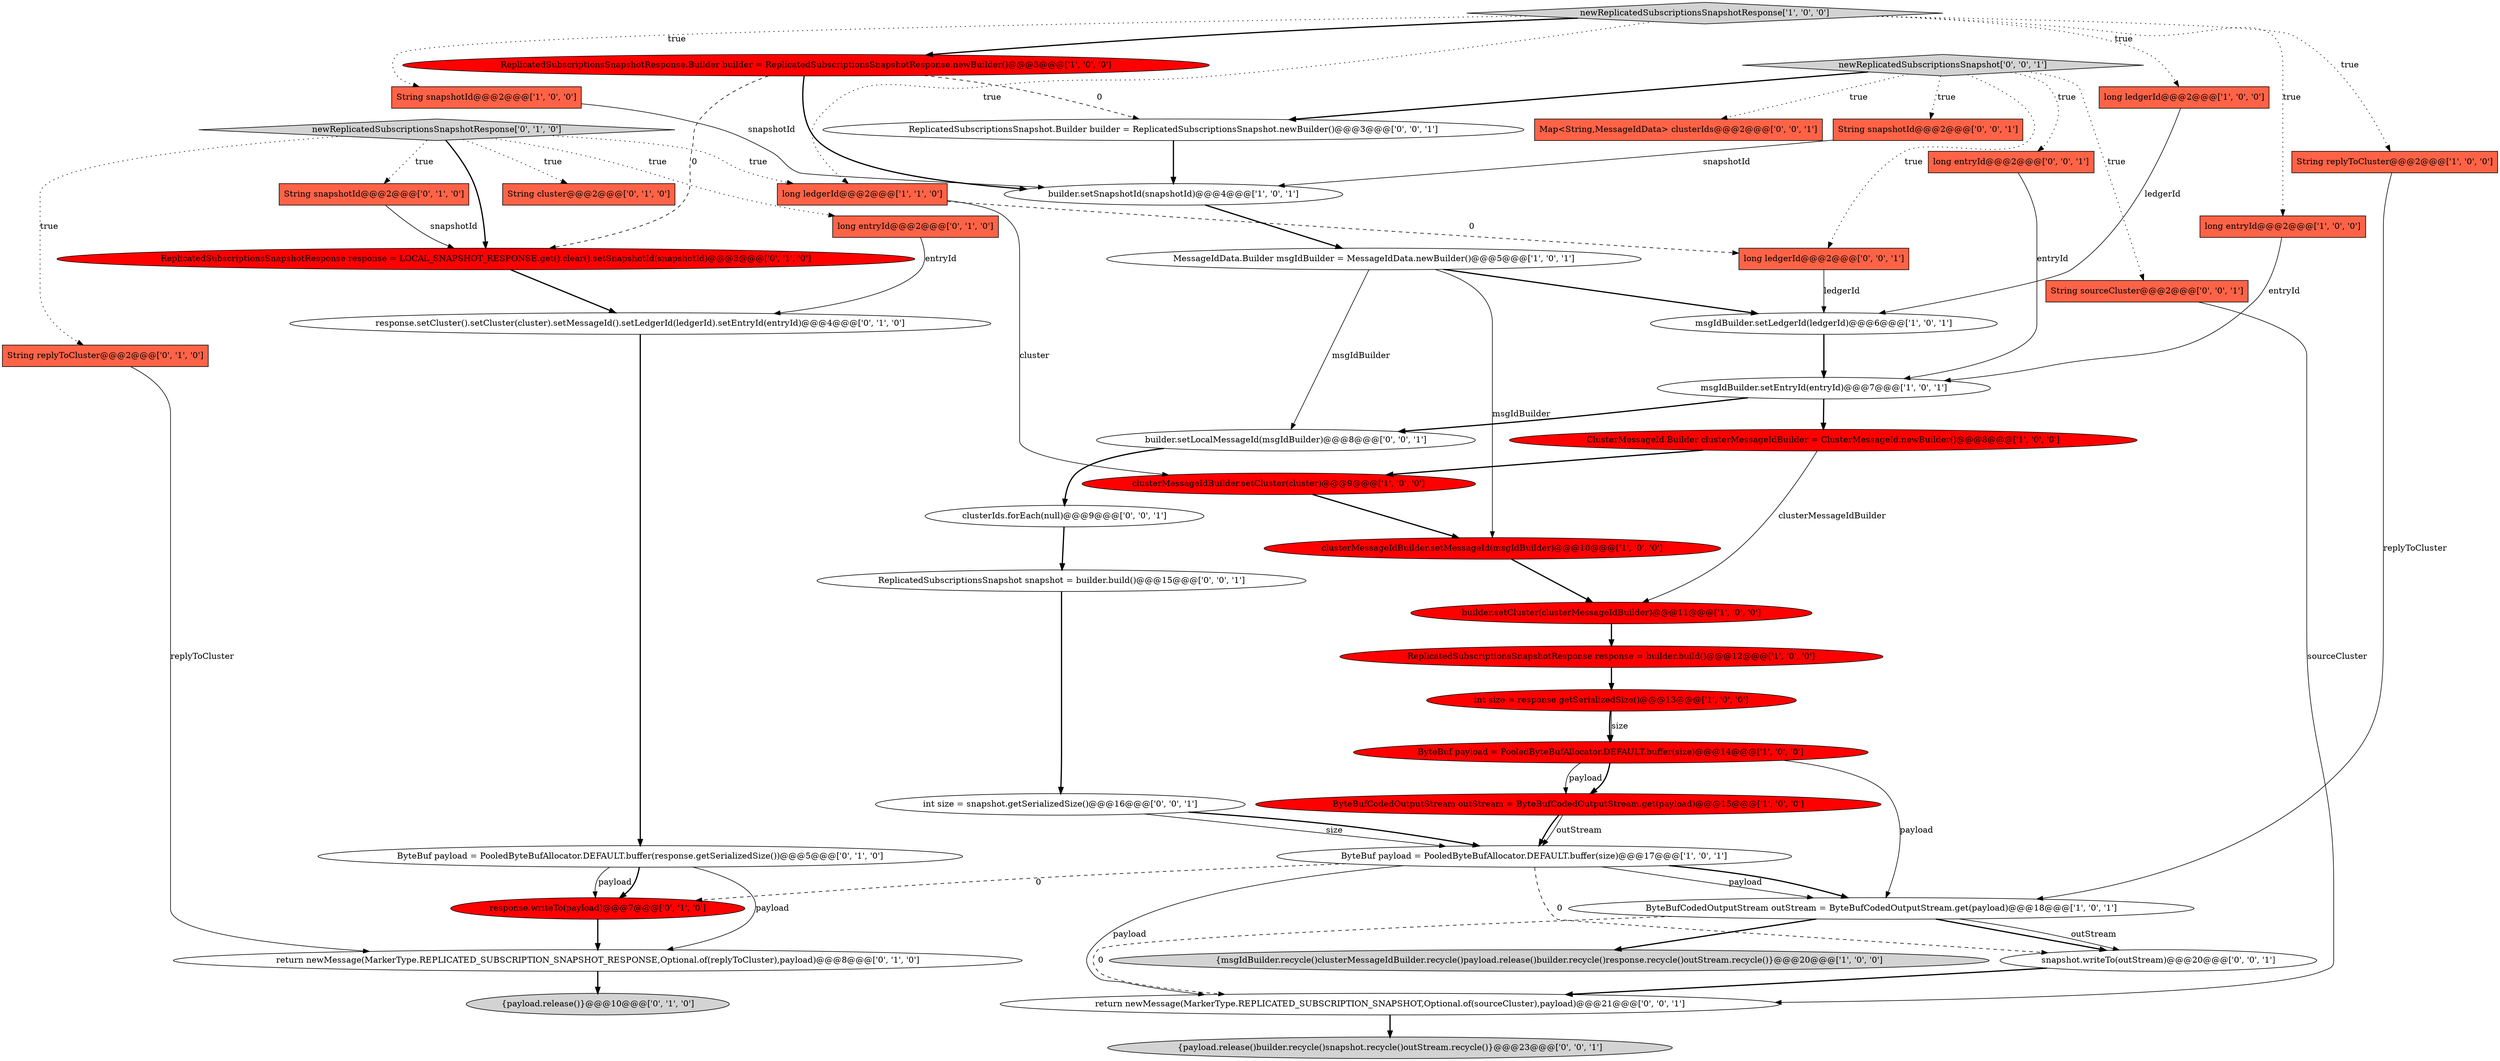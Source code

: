 digraph {
26 [style = filled, label = "String replyToCluster@@@2@@@['0', '1', '0']", fillcolor = tomato, shape = box image = "AAA0AAABBB2BBB"];
16 [style = filled, label = "ByteBufCodedOutputStream outStream = ByteBufCodedOutputStream.get(payload)@@@18@@@['1', '0', '1']", fillcolor = white, shape = ellipse image = "AAA0AAABBB1BBB"];
30 [style = filled, label = "response.writeTo(payload)@@@7@@@['0', '1', '0']", fillcolor = red, shape = ellipse image = "AAA1AAABBB2BBB"];
29 [style = filled, label = "{payload.release()}@@@10@@@['0', '1', '0']", fillcolor = lightgray, shape = ellipse image = "AAA0AAABBB2BBB"];
45 [style = filled, label = "snapshot.writeTo(outStream)@@@20@@@['0', '0', '1']", fillcolor = white, shape = ellipse image = "AAA0AAABBB3BBB"];
13 [style = filled, label = "ClusterMessageId.Builder clusterMessageIdBuilder = ClusterMessageId.newBuilder()@@@8@@@['1', '0', '0']", fillcolor = red, shape = ellipse image = "AAA1AAABBB1BBB"];
2 [style = filled, label = "msgIdBuilder.setLedgerId(ledgerId)@@@6@@@['1', '0', '1']", fillcolor = white, shape = ellipse image = "AAA0AAABBB1BBB"];
44 [style = filled, label = "int size = snapshot.getSerializedSize()@@@16@@@['0', '0', '1']", fillcolor = white, shape = ellipse image = "AAA0AAABBB3BBB"];
46 [style = filled, label = "long ledgerId@@@2@@@['0', '0', '1']", fillcolor = tomato, shape = box image = "AAA0AAABBB3BBB"];
12 [style = filled, label = "ByteBuf payload = PooledByteBufAllocator.DEFAULT.buffer(size)@@@14@@@['1', '0', '0']", fillcolor = red, shape = ellipse image = "AAA1AAABBB1BBB"];
11 [style = filled, label = "clusterMessageIdBuilder.setMessageId(msgIdBuilder)@@@10@@@['1', '0', '0']", fillcolor = red, shape = ellipse image = "AAA1AAABBB1BBB"];
32 [style = filled, label = "newReplicatedSubscriptionsSnapshotResponse['0', '1', '0']", fillcolor = lightgray, shape = diamond image = "AAA0AAABBB2BBB"];
40 [style = filled, label = "newReplicatedSubscriptionsSnapshot['0', '0', '1']", fillcolor = lightgray, shape = diamond image = "AAA0AAABBB3BBB"];
21 [style = filled, label = "long ledgerId@@@2@@@['1', '1', '0']", fillcolor = tomato, shape = box image = "AAA0AAABBB1BBB"];
27 [style = filled, label = "long entryId@@@2@@@['0', '1', '0']", fillcolor = tomato, shape = box image = "AAA0AAABBB2BBB"];
38 [style = filled, label = "ReplicatedSubscriptionsSnapshot.Builder builder = ReplicatedSubscriptionsSnapshot.newBuilder()@@@3@@@['0', '0', '1']", fillcolor = white, shape = ellipse image = "AAA0AAABBB3BBB"];
36 [style = filled, label = "ReplicatedSubscriptionsSnapshot snapshot = builder.build()@@@15@@@['0', '0', '1']", fillcolor = white, shape = ellipse image = "AAA0AAABBB3BBB"];
7 [style = filled, label = "{msgIdBuilder.recycle()clusterMessageIdBuilder.recycle()payload.release()builder.recycle()response.recycle()outStream.recycle()}@@@20@@@['1', '0', '0']", fillcolor = lightgray, shape = ellipse image = "AAA0AAABBB1BBB"];
10 [style = filled, label = "long ledgerId@@@2@@@['1', '0', '0']", fillcolor = tomato, shape = box image = "AAA0AAABBB1BBB"];
33 [style = filled, label = "String sourceCluster@@@2@@@['0', '0', '1']", fillcolor = tomato, shape = box image = "AAA0AAABBB3BBB"];
41 [style = filled, label = "Map<String,MessageIdData> clusterIds@@@2@@@['0', '0', '1']", fillcolor = tomato, shape = box image = "AAA0AAABBB3BBB"];
23 [style = filled, label = "String snapshotId@@@2@@@['0', '1', '0']", fillcolor = tomato, shape = box image = "AAA0AAABBB2BBB"];
28 [style = filled, label = "response.setCluster().setCluster(cluster).setMessageId().setLedgerId(ledgerId).setEntryId(entryId)@@@4@@@['0', '1', '0']", fillcolor = white, shape = ellipse image = "AAA0AAABBB2BBB"];
31 [style = filled, label = "ReplicatedSubscriptionsSnapshotResponse response = LOCAL_SNAPSHOT_RESPONSE.get().clear().setSnapshotId(snapshotId)@@@3@@@['0', '1', '0']", fillcolor = red, shape = ellipse image = "AAA1AAABBB2BBB"];
20 [style = filled, label = "MessageIdData.Builder msgIdBuilder = MessageIdData.newBuilder()@@@5@@@['1', '0', '1']", fillcolor = white, shape = ellipse image = "AAA0AAABBB1BBB"];
3 [style = filled, label = "builder.setCluster(clusterMessageIdBuilder)@@@11@@@['1', '0', '0']", fillcolor = red, shape = ellipse image = "AAA1AAABBB1BBB"];
17 [style = filled, label = "msgIdBuilder.setEntryId(entryId)@@@7@@@['1', '0', '1']", fillcolor = white, shape = ellipse image = "AAA0AAABBB1BBB"];
0 [style = filled, label = "newReplicatedSubscriptionsSnapshotResponse['1', '0', '0']", fillcolor = lightgray, shape = diamond image = "AAA0AAABBB1BBB"];
37 [style = filled, label = "return newMessage(MarkerType.REPLICATED_SUBSCRIPTION_SNAPSHOT,Optional.of(sourceCluster),payload)@@@21@@@['0', '0', '1']", fillcolor = white, shape = ellipse image = "AAA0AAABBB3BBB"];
43 [style = filled, label = "long entryId@@@2@@@['0', '0', '1']", fillcolor = tomato, shape = box image = "AAA0AAABBB3BBB"];
5 [style = filled, label = "ReplicatedSubscriptionsSnapshotResponse response = builder.build()@@@12@@@['1', '0', '0']", fillcolor = red, shape = ellipse image = "AAA1AAABBB1BBB"];
1 [style = filled, label = "int size = response.getSerializedSize()@@@13@@@['1', '0', '0']", fillcolor = red, shape = ellipse image = "AAA1AAABBB1BBB"];
9 [style = filled, label = "ByteBuf payload = PooledByteBufAllocator.DEFAULT.buffer(size)@@@17@@@['1', '0', '1']", fillcolor = white, shape = ellipse image = "AAA0AAABBB1BBB"];
18 [style = filled, label = "clusterMessageIdBuilder.setCluster(cluster)@@@9@@@['1', '0', '0']", fillcolor = red, shape = ellipse image = "AAA1AAABBB1BBB"];
6 [style = filled, label = "ReplicatedSubscriptionsSnapshotResponse.Builder builder = ReplicatedSubscriptionsSnapshotResponse.newBuilder()@@@3@@@['1', '0', '0']", fillcolor = red, shape = ellipse image = "AAA1AAABBB1BBB"];
42 [style = filled, label = "{payload.release()builder.recycle()snapshot.recycle()outStream.recycle()}@@@23@@@['0', '0', '1']", fillcolor = lightgray, shape = ellipse image = "AAA0AAABBB3BBB"];
35 [style = filled, label = "builder.setLocalMessageId(msgIdBuilder)@@@8@@@['0', '0', '1']", fillcolor = white, shape = ellipse image = "AAA0AAABBB3BBB"];
24 [style = filled, label = "String cluster@@@2@@@['0', '1', '0']", fillcolor = tomato, shape = box image = "AAA0AAABBB2BBB"];
15 [style = filled, label = "ByteBufCodedOutputStream outStream = ByteBufCodedOutputStream.get(payload)@@@15@@@['1', '0', '0']", fillcolor = red, shape = ellipse image = "AAA1AAABBB1BBB"];
34 [style = filled, label = "clusterIds.forEach(null)@@@9@@@['0', '0', '1']", fillcolor = white, shape = ellipse image = "AAA0AAABBB3BBB"];
19 [style = filled, label = "String replyToCluster@@@2@@@['1', '0', '0']", fillcolor = tomato, shape = box image = "AAA0AAABBB1BBB"];
8 [style = filled, label = "long entryId@@@2@@@['1', '0', '0']", fillcolor = tomato, shape = box image = "AAA0AAABBB1BBB"];
14 [style = filled, label = "builder.setSnapshotId(snapshotId)@@@4@@@['1', '0', '1']", fillcolor = white, shape = ellipse image = "AAA0AAABBB1BBB"];
4 [style = filled, label = "String snapshotId@@@2@@@['1', '0', '0']", fillcolor = tomato, shape = box image = "AAA0AAABBB1BBB"];
22 [style = filled, label = "return newMessage(MarkerType.REPLICATED_SUBSCRIPTION_SNAPSHOT_RESPONSE,Optional.of(replyToCluster),payload)@@@8@@@['0', '1', '0']", fillcolor = white, shape = ellipse image = "AAA0AAABBB2BBB"];
39 [style = filled, label = "String snapshotId@@@2@@@['0', '0', '1']", fillcolor = tomato, shape = box image = "AAA0AAABBB3BBB"];
25 [style = filled, label = "ByteBuf payload = PooledByteBufAllocator.DEFAULT.buffer(response.getSerializedSize())@@@5@@@['0', '1', '0']", fillcolor = white, shape = ellipse image = "AAA0AAABBB2BBB"];
2->17 [style = bold, label=""];
39->14 [style = solid, label="snapshotId"];
21->46 [style = dashed, label="0"];
40->39 [style = dotted, label="true"];
30->22 [style = bold, label=""];
32->21 [style = dotted, label="true"];
12->15 [style = solid, label="payload"];
32->24 [style = dotted, label="true"];
40->33 [style = dotted, label="true"];
16->37 [style = dashed, label="0"];
27->28 [style = solid, label="entryId"];
36->44 [style = bold, label=""];
0->6 [style = bold, label=""];
0->10 [style = dotted, label="true"];
16->45 [style = bold, label=""];
25->30 [style = solid, label="payload"];
0->19 [style = dotted, label="true"];
25->30 [style = bold, label=""];
32->23 [style = dotted, label="true"];
18->11 [style = bold, label=""];
0->4 [style = dotted, label="true"];
12->15 [style = bold, label=""];
46->2 [style = solid, label="ledgerId"];
16->7 [style = bold, label=""];
22->29 [style = bold, label=""];
33->37 [style = solid, label="sourceCluster"];
6->31 [style = dashed, label="0"];
15->9 [style = solid, label="outStream"];
20->35 [style = solid, label="msgIdBuilder"];
6->38 [style = dashed, label="0"];
25->22 [style = solid, label="payload"];
16->45 [style = solid, label="outStream"];
9->45 [style = dashed, label="0"];
40->38 [style = bold, label=""];
9->16 [style = solid, label="payload"];
21->18 [style = solid, label="cluster"];
13->3 [style = solid, label="clusterMessageIdBuilder"];
40->43 [style = dotted, label="true"];
9->16 [style = bold, label=""];
20->11 [style = solid, label="msgIdBuilder"];
38->14 [style = bold, label=""];
9->37 [style = solid, label="payload"];
8->17 [style = solid, label="entryId"];
20->2 [style = bold, label=""];
6->14 [style = bold, label=""];
0->8 [style = dotted, label="true"];
40->46 [style = dotted, label="true"];
19->16 [style = solid, label="replyToCluster"];
5->1 [style = bold, label=""];
3->5 [style = bold, label=""];
1->12 [style = solid, label="size"];
32->27 [style = dotted, label="true"];
0->21 [style = dotted, label="true"];
11->3 [style = bold, label=""];
15->9 [style = bold, label=""];
43->17 [style = solid, label="entryId"];
34->36 [style = bold, label=""];
44->9 [style = solid, label="size"];
10->2 [style = solid, label="ledgerId"];
1->12 [style = bold, label=""];
28->25 [style = bold, label=""];
32->26 [style = dotted, label="true"];
17->13 [style = bold, label=""];
17->35 [style = bold, label=""];
45->37 [style = bold, label=""];
13->18 [style = bold, label=""];
31->28 [style = bold, label=""];
9->30 [style = dashed, label="0"];
35->34 [style = bold, label=""];
26->22 [style = solid, label="replyToCluster"];
44->9 [style = bold, label=""];
40->41 [style = dotted, label="true"];
32->31 [style = bold, label=""];
37->42 [style = bold, label=""];
12->16 [style = solid, label="payload"];
14->20 [style = bold, label=""];
23->31 [style = solid, label="snapshotId"];
4->14 [style = solid, label="snapshotId"];
}
